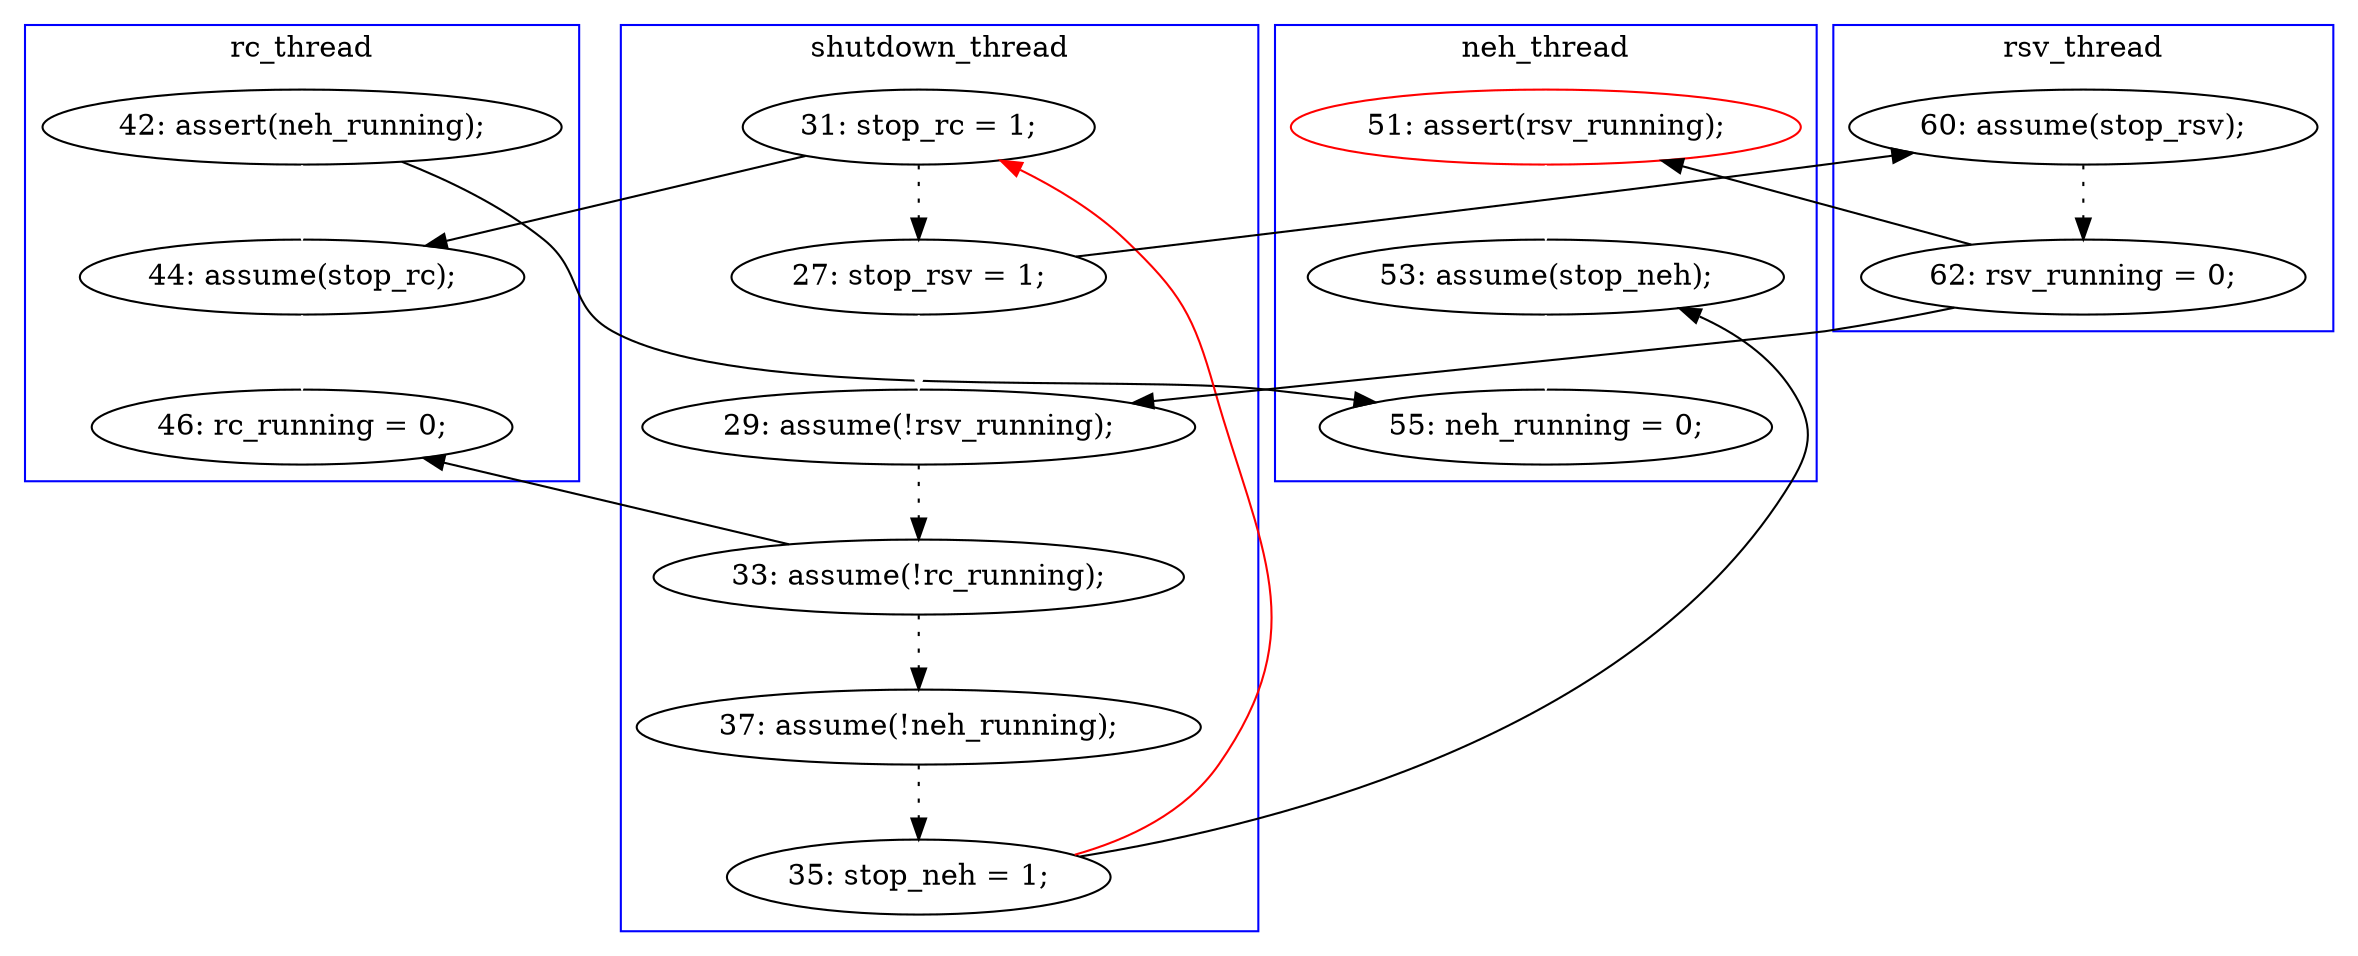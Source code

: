 digraph Counterexample {
	30 -> 37 [color = white, style = solid]
	20 -> 30 [color = white, style = solid]
	26 -> 37 [color = black, style = solid, constraint = false]
	22 -> 32 [color = black, style = solid, constraint = false]
	10 -> 28 [color = black, style = solid, constraint = false]
	24 -> 30 [color = black, style = solid, constraint = false]
	22 -> 23 [color = black, style = dotted]
	26 -> 28 [color = white, style = solid]
	18 -> 19 [color = black, style = dotted]
	28 -> 32 [color = white, style = solid]
	23 -> 24 [color = black, style = dotted]
	21 -> 22 [color = black, style = dotted]
	12 -> 21 [color = white, style = solid]
	10 -> 12 [color = black, style = dotted]
	12 -> 18 [color = black, style = solid, constraint = false]
	19 -> 20 [color = black, style = solid, constraint = false]
	24 -> 10 [color = red, style = solid, constraint = false]
	19 -> 21 [color = black, style = solid, constraint = false]
	subgraph cluster2 {
		label = rc_thread
		color = blue
		32  [label = "46: rc_running = 0;"]
		26  [label = "42: assert(neh_running);"]
		28  [label = "44: assume(stop_rc);"]
	}
	subgraph cluster1 {
		label = shutdown_thread
		color = blue
		10  [label = "31: stop_rc = 1;"]
		21  [label = "29: assume(!rsv_running);"]
		22  [label = "33: assume(!rc_running);"]
		23  [label = "37: assume(!neh_running);"]
		24  [label = "35: stop_neh = 1;"]
		12  [label = "27: stop_rsv = 1;"]
	}
	subgraph cluster3 {
		label = neh_thread
		color = blue
		20  [label = "51: assert(rsv_running);", color = red]
		30  [label = "53: assume(stop_neh);"]
		37  [label = "55: neh_running = 0;"]
	}
	subgraph cluster4 {
		label = rsv_thread
		color = blue
		18  [label = "60: assume(stop_rsv);"]
		19  [label = "62: rsv_running = 0;"]
	}
}